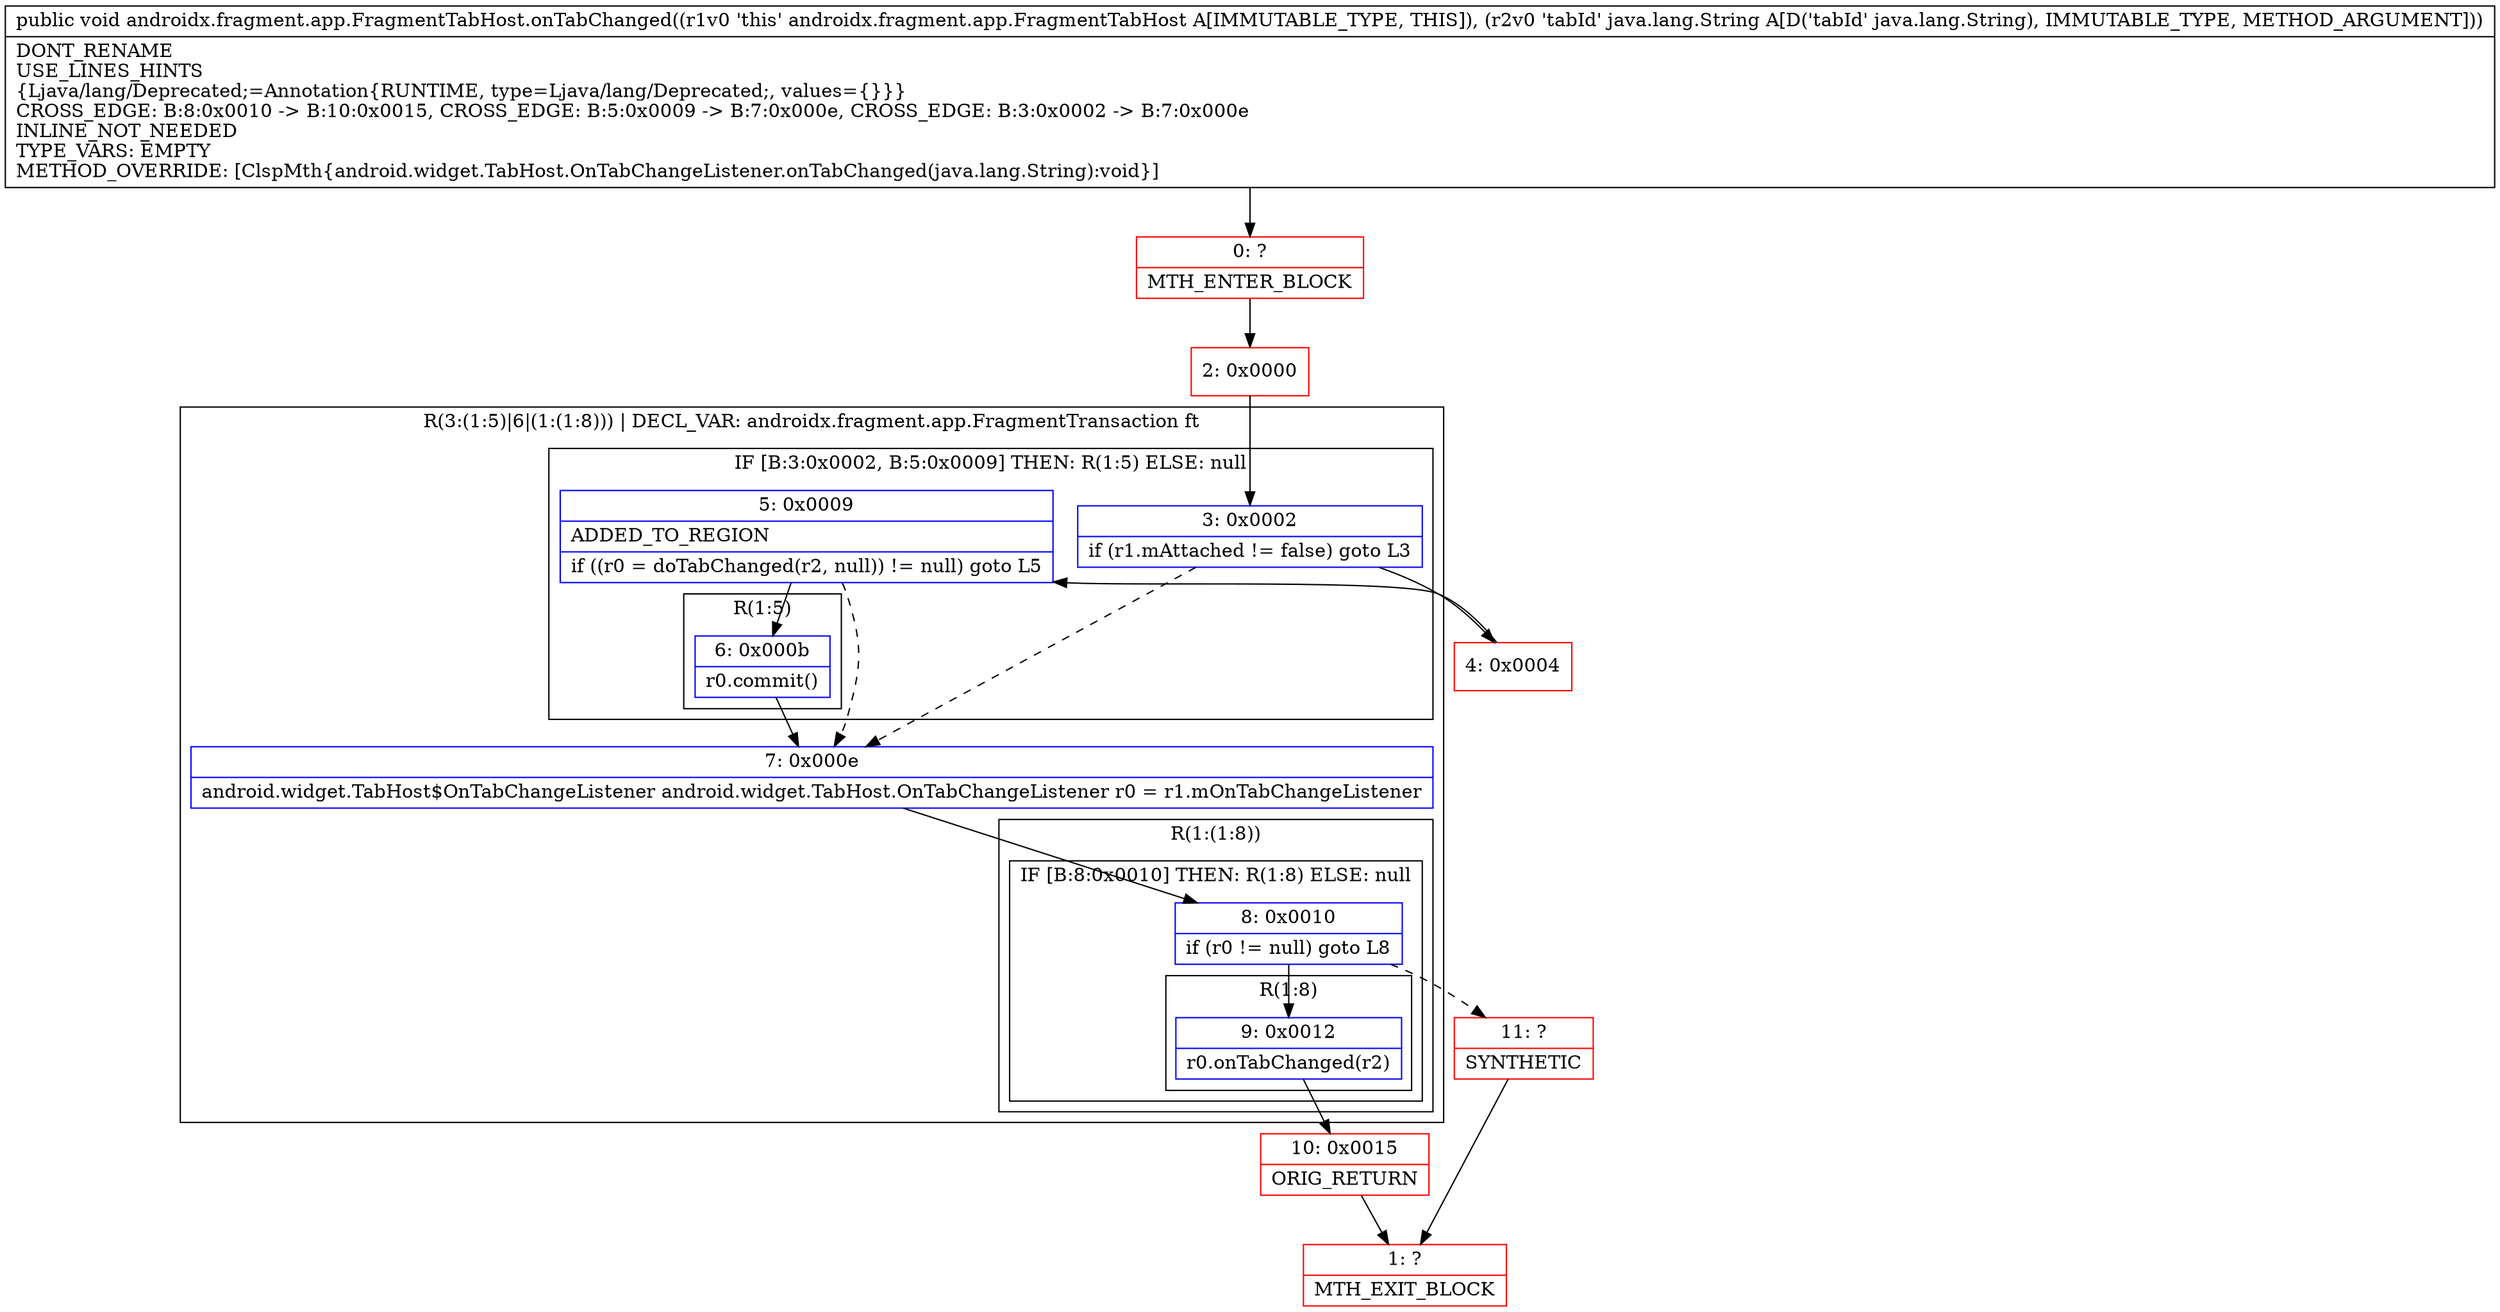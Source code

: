 digraph "CFG forandroidx.fragment.app.FragmentTabHost.onTabChanged(Ljava\/lang\/String;)V" {
subgraph cluster_Region_1277646833 {
label = "R(3:(1:5)|6|(1:(1:8))) | DECL_VAR: androidx.fragment.app.FragmentTransaction ft\l";
node [shape=record,color=blue];
subgraph cluster_IfRegion_911414816 {
label = "IF [B:3:0x0002, B:5:0x0009] THEN: R(1:5) ELSE: null";
node [shape=record,color=blue];
Node_3 [shape=record,label="{3\:\ 0x0002|if (r1.mAttached != false) goto L3\l}"];
Node_5 [shape=record,label="{5\:\ 0x0009|ADDED_TO_REGION\l|if ((r0 = doTabChanged(r2, null)) != null) goto L5\l}"];
subgraph cluster_Region_1605335474 {
label = "R(1:5)";
node [shape=record,color=blue];
Node_6 [shape=record,label="{6\:\ 0x000b|r0.commit()\l}"];
}
}
Node_7 [shape=record,label="{7\:\ 0x000e|android.widget.TabHost$OnTabChangeListener android.widget.TabHost.OnTabChangeListener r0 = r1.mOnTabChangeListener\l}"];
subgraph cluster_Region_1489602592 {
label = "R(1:(1:8))";
node [shape=record,color=blue];
subgraph cluster_IfRegion_1300683550 {
label = "IF [B:8:0x0010] THEN: R(1:8) ELSE: null";
node [shape=record,color=blue];
Node_8 [shape=record,label="{8\:\ 0x0010|if (r0 != null) goto L8\l}"];
subgraph cluster_Region_645517741 {
label = "R(1:8)";
node [shape=record,color=blue];
Node_9 [shape=record,label="{9\:\ 0x0012|r0.onTabChanged(r2)\l}"];
}
}
}
}
Node_0 [shape=record,color=red,label="{0\:\ ?|MTH_ENTER_BLOCK\l}"];
Node_2 [shape=record,color=red,label="{2\:\ 0x0000}"];
Node_4 [shape=record,color=red,label="{4\:\ 0x0004}"];
Node_10 [shape=record,color=red,label="{10\:\ 0x0015|ORIG_RETURN\l}"];
Node_1 [shape=record,color=red,label="{1\:\ ?|MTH_EXIT_BLOCK\l}"];
Node_11 [shape=record,color=red,label="{11\:\ ?|SYNTHETIC\l}"];
MethodNode[shape=record,label="{public void androidx.fragment.app.FragmentTabHost.onTabChanged((r1v0 'this' androidx.fragment.app.FragmentTabHost A[IMMUTABLE_TYPE, THIS]), (r2v0 'tabId' java.lang.String A[D('tabId' java.lang.String), IMMUTABLE_TYPE, METHOD_ARGUMENT]))  | DONT_RENAME\lUSE_LINES_HINTS\l\{Ljava\/lang\/Deprecated;=Annotation\{RUNTIME, type=Ljava\/lang\/Deprecated;, values=\{\}\}\}\lCROSS_EDGE: B:8:0x0010 \-\> B:10:0x0015, CROSS_EDGE: B:5:0x0009 \-\> B:7:0x000e, CROSS_EDGE: B:3:0x0002 \-\> B:7:0x000e\lINLINE_NOT_NEEDED\lTYPE_VARS: EMPTY\lMETHOD_OVERRIDE: [ClspMth\{android.widget.TabHost.OnTabChangeListener.onTabChanged(java.lang.String):void\}]\l}"];
MethodNode -> Node_0;Node_3 -> Node_4;
Node_3 -> Node_7[style=dashed];
Node_5 -> Node_6;
Node_5 -> Node_7[style=dashed];
Node_6 -> Node_7;
Node_7 -> Node_8;
Node_8 -> Node_9;
Node_8 -> Node_11[style=dashed];
Node_9 -> Node_10;
Node_0 -> Node_2;
Node_2 -> Node_3;
Node_4 -> Node_5;
Node_10 -> Node_1;
Node_11 -> Node_1;
}

